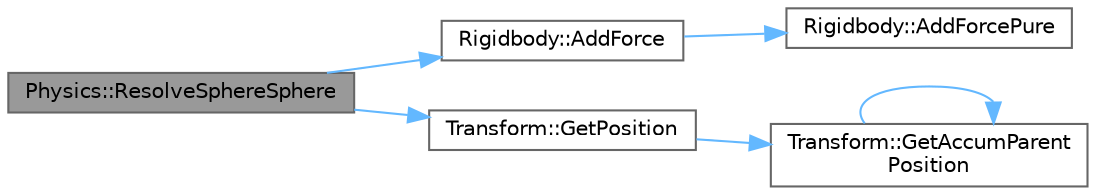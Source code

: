 digraph "Physics::ResolveSphereSphere"
{
 // LATEX_PDF_SIZE
  bgcolor="transparent";
  edge [fontname=Helvetica,fontsize=10,labelfontname=Helvetica,labelfontsize=10];
  node [fontname=Helvetica,fontsize=10,shape=box,height=0.2,width=0.4];
  rankdir="LR";
  Node1 [label="Physics::ResolveSphereSphere",height=0.2,width=0.4,color="gray40", fillcolor="grey60", style="filled", fontcolor="black",tooltip="Resolves a collision between two sphere Rigidbodies"];
  Node1 -> Node2 [color="steelblue1",style="solid"];
  Node2 [label="Rigidbody::AddForce",height=0.2,width=0.4,color="grey40", fillcolor="white", style="filled",URL="$class_rigidbody.html#ad968aba72e2d80dc282ce7a2f2639ca2",tooltip="Adds force, factoring in mass"];
  Node2 -> Node3 [color="steelblue1",style="solid"];
  Node3 [label="Rigidbody::AddForcePure",height=0.2,width=0.4,color="grey40", fillcolor="white", style="filled",URL="$class_rigidbody.html#ab633f234942f4142cb4128883c6c9aa6",tooltip="Adds force, ignoring mass"];
  Node1 -> Node4 [color="steelblue1",style="solid"];
  Node4 [label="Transform::GetPosition",height=0.2,width=0.4,color="grey40", fillcolor="white", style="filled",URL="$class_transform.html#a482ec8a49b08f224b2ec513dc27f47b5",tooltip="Gets the position of this transform"];
  Node4 -> Node5 [color="steelblue1",style="solid"];
  Node5 [label="Transform::GetAccumParent\lPosition",height=0.2,width=0.4,color="grey40", fillcolor="white", style="filled",URL="$class_transform.html#aa12429358147b70bdfd11af25a99f660",tooltip=" "];
  Node5 -> Node5 [color="steelblue1",style="solid"];
}
